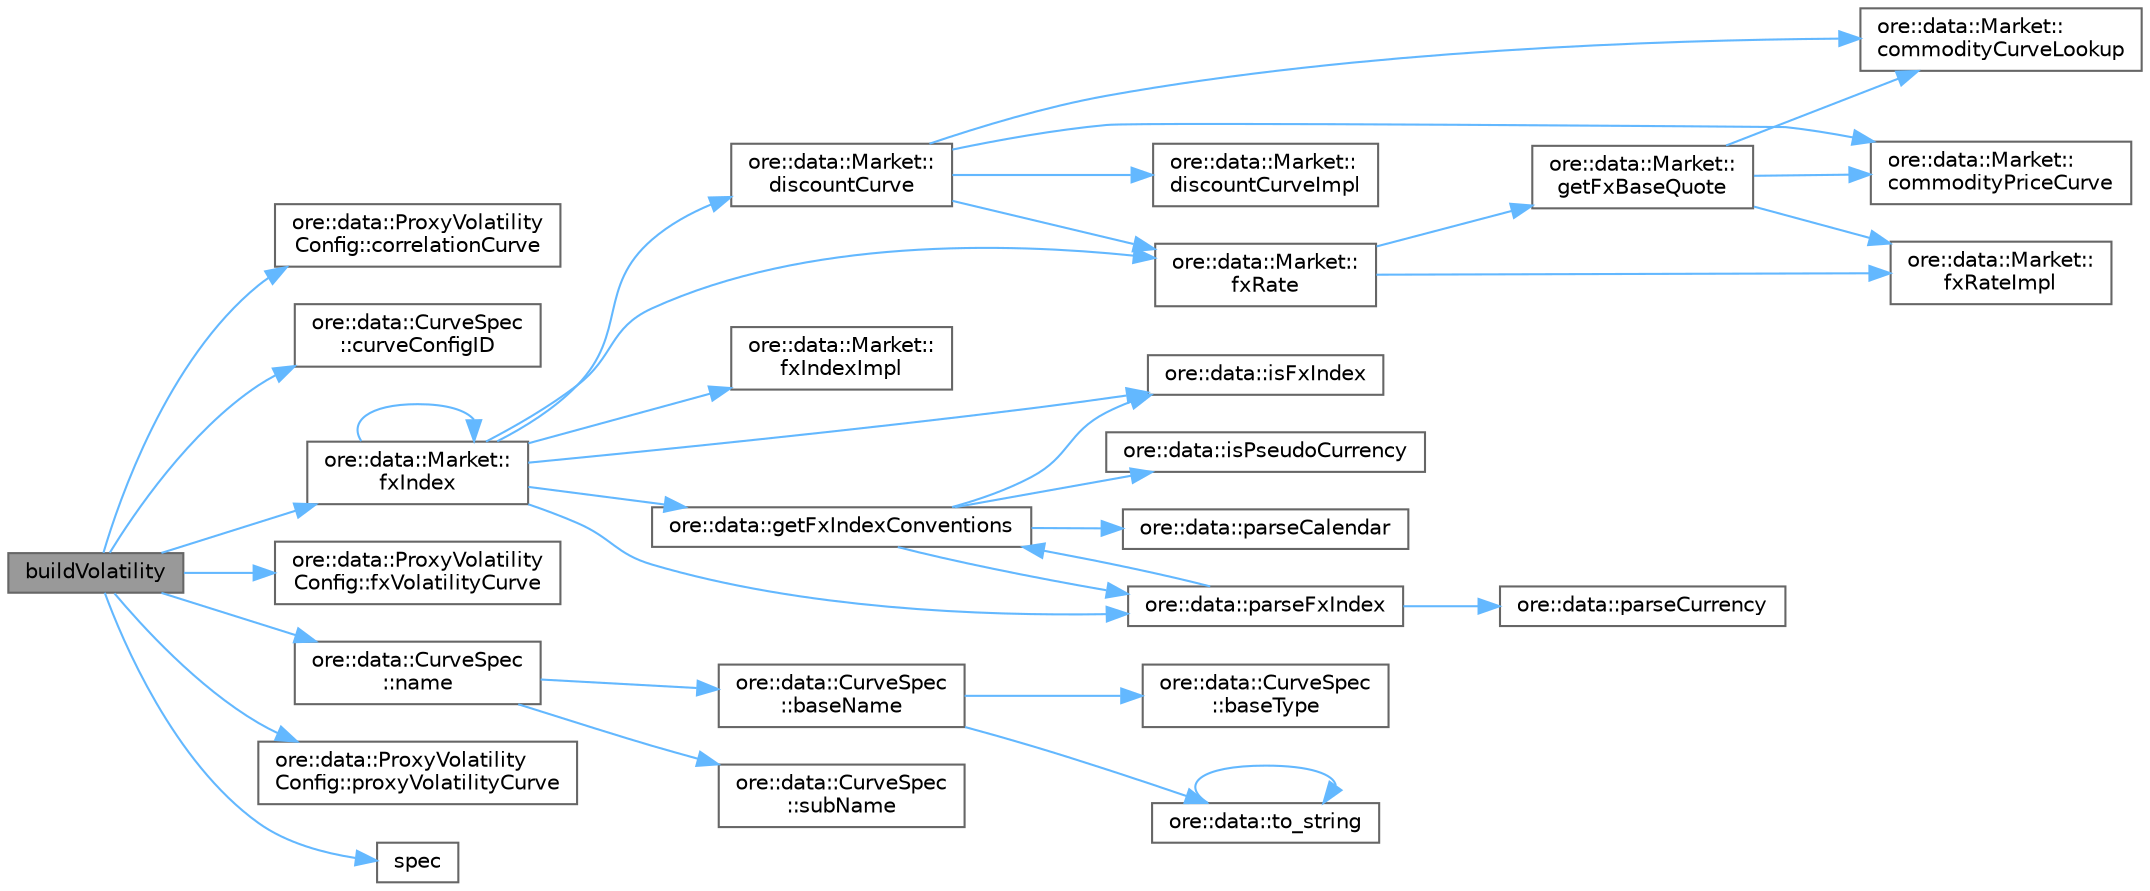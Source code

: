 digraph "buildVolatility"
{
 // INTERACTIVE_SVG=YES
 // LATEX_PDF_SIZE
  bgcolor="transparent";
  edge [fontname=Helvetica,fontsize=10,labelfontname=Helvetica,labelfontsize=10];
  node [fontname=Helvetica,fontsize=10,shape=box,height=0.2,width=0.4];
  rankdir="LR";
  Node1 [label="buildVolatility",height=0.2,width=0.4,color="gray40", fillcolor="grey60", style="filled", fontcolor="black",tooltip="Build a volatility surface as a proxy from another volatility surface."];
  Node1 -> Node2 [color="steelblue1",style="solid"];
  Node2 [label="ore::data::ProxyVolatility\lConfig::correlationCurve",height=0.2,width=0.4,color="grey40", fillcolor="white", style="filled",URL="$classore_1_1data_1_1_proxy_volatility_config.html#a202eea0c9db63c9182ad0fa06249a534",tooltip=" "];
  Node1 -> Node3 [color="steelblue1",style="solid"];
  Node3 [label="ore::data::CurveSpec\l::curveConfigID",height=0.2,width=0.4,color="grey40", fillcolor="white", style="filled",URL="$classore_1_1data_1_1_curve_spec.html#a15e57a287887def554123ab18355c33c",tooltip=" "];
  Node1 -> Node4 [color="steelblue1",style="solid"];
  Node4 [label="ore::data::Market::\lfxIndex",height=0.2,width=0.4,color="grey40", fillcolor="white", style="filled",URL="$classore_1_1data_1_1_market.html#a8d884a61027d5434d524779453a5b918",tooltip=" "];
  Node4 -> Node5 [color="steelblue1",style="solid"];
  Node5 [label="ore::data::Market::\ldiscountCurve",height=0.2,width=0.4,color="grey40", fillcolor="white", style="filled",URL="$classore_1_1data_1_1_market.html#aff00023d0e25ad7c0bf29e8cc97f9e00",tooltip=" "];
  Node5 -> Node6 [color="steelblue1",style="solid"];
  Node6 [label="ore::data::Market::\lcommodityCurveLookup",height=0.2,width=0.4,color="grey40", fillcolor="white", style="filled",URL="$classore_1_1data_1_1_market.html#a88d67016dee39ce8f4588deb0745460f",tooltip=" "];
  Node5 -> Node7 [color="steelblue1",style="solid"];
  Node7 [label="ore::data::Market::\lcommodityPriceCurve",height=0.2,width=0.4,color="grey40", fillcolor="white", style="filled",URL="$classore_1_1data_1_1_market.html#a47ddd567f84d73e5f1c8201823356b1c",tooltip=" "];
  Node5 -> Node8 [color="steelblue1",style="solid"];
  Node8 [label="ore::data::Market::\ldiscountCurveImpl",height=0.2,width=0.4,color="grey40", fillcolor="white", style="filled",URL="$classore_1_1data_1_1_market.html#a6ea1e978ddb0a43b487424e43d409021",tooltip=" "];
  Node5 -> Node9 [color="steelblue1",style="solid"];
  Node9 [label="ore::data::Market::\lfxRate",height=0.2,width=0.4,color="grey40", fillcolor="white", style="filled",URL="$classore_1_1data_1_1_market.html#a2c559acede2b82e98252067757600b56",tooltip=" "];
  Node9 -> Node10 [color="steelblue1",style="solid"];
  Node10 [label="ore::data::Market::\lfxRateImpl",height=0.2,width=0.4,color="grey40", fillcolor="white", style="filled",URL="$classore_1_1data_1_1_market.html#ad806378863fc47de6f5febb66f41715b",tooltip=" "];
  Node9 -> Node11 [color="steelblue1",style="solid"];
  Node11 [label="ore::data::Market::\lgetFxBaseQuote",height=0.2,width=0.4,color="grey40", fillcolor="white", style="filled",URL="$classore_1_1data_1_1_market.html#aee41b57076315adbef995006e81a8147",tooltip=" "];
  Node11 -> Node6 [color="steelblue1",style="solid"];
  Node11 -> Node7 [color="steelblue1",style="solid"];
  Node11 -> Node10 [color="steelblue1",style="solid"];
  Node4 -> Node4 [color="steelblue1",style="solid"];
  Node4 -> Node12 [color="steelblue1",style="solid"];
  Node12 [label="ore::data::Market::\lfxIndexImpl",height=0.2,width=0.4,color="grey40", fillcolor="white", style="filled",URL="$classore_1_1data_1_1_market.html#ad39b58fb3758f6506ed0c8d59beeeb15",tooltip=" "];
  Node4 -> Node9 [color="steelblue1",style="solid"];
  Node4 -> Node13 [color="steelblue1",style="solid"];
  Node13 [label="ore::data::getFxIndexConventions",height=0.2,width=0.4,color="grey40", fillcolor="white", style="filled",URL="$namespaceore_1_1data.html#a924eb5d1881d31c82ac8abbdc15a5027",tooltip=" "];
  Node13 -> Node14 [color="steelblue1",style="solid"];
  Node14 [label="ore::data::isFxIndex",height=0.2,width=0.4,color="grey40", fillcolor="white", style="filled",URL="$namespaceore_1_1data.html#a123e19b0fac4f5124a8c26bad300de0e",tooltip=" "];
  Node13 -> Node15 [color="steelblue1",style="solid"];
  Node15 [label="ore::data::isPseudoCurrency",height=0.2,width=0.4,color="grey40", fillcolor="white", style="filled",URL="$group__utilities.html#gac0cf10eef45b9d706e29e7eb2ddddc90",tooltip="check for pseudo currency = precious metal or crypto currency *‍/"];
  Node13 -> Node16 [color="steelblue1",style="solid"];
  Node16 [label="ore::data::parseCalendar",height=0.2,width=0.4,color="grey40", fillcolor="white", style="filled",URL="$group__utilities.html#ga0f72d6fcccae10a674bdcd5095200f14",tooltip="Convert text to QuantLib::Calendar."];
  Node13 -> Node17 [color="steelblue1",style="solid"];
  Node17 [label="ore::data::parseFxIndex",height=0.2,width=0.4,color="grey40", fillcolor="white", style="filled",URL="$group__utilities.html#ga4c161c978377952d86a509a855e564b6",tooltip="Convert std::string to QuantExt::FxIndex."];
  Node17 -> Node13 [color="steelblue1",style="solid"];
  Node17 -> Node18 [color="steelblue1",style="solid"];
  Node18 [label="ore::data::parseCurrency",height=0.2,width=0.4,color="grey40", fillcolor="white", style="filled",URL="$group__utilities.html#ga6e9e781a58e78200301c76161589fc7b",tooltip="Convert text to QuantLib::Currency."];
  Node4 -> Node14 [color="steelblue1",style="solid"];
  Node4 -> Node17 [color="steelblue1",style="solid"];
  Node1 -> Node19 [color="steelblue1",style="solid"];
  Node19 [label="ore::data::ProxyVolatility\lConfig::fxVolatilityCurve",height=0.2,width=0.4,color="grey40", fillcolor="white", style="filled",URL="$classore_1_1data_1_1_proxy_volatility_config.html#a2af3a0a0994bfd36ea63c3558f8234cf",tooltip=" "];
  Node1 -> Node20 [color="steelblue1",style="solid"];
  Node20 [label="ore::data::CurveSpec\l::name",height=0.2,width=0.4,color="grey40", fillcolor="white", style="filled",URL="$classore_1_1data_1_1_curve_spec.html#afa7a10b4b56522f03c698ac514b0f844",tooltip="returns the unique curve name"];
  Node20 -> Node21 [color="steelblue1",style="solid"];
  Node21 [label="ore::data::CurveSpec\l::baseName",height=0.2,width=0.4,color="grey40", fillcolor="white", style="filled",URL="$classore_1_1data_1_1_curve_spec.html#a3d24768215bf6280c80eca3930ea3f55",tooltip=" "];
  Node21 -> Node22 [color="steelblue1",style="solid"];
  Node22 [label="ore::data::CurveSpec\l::baseType",height=0.2,width=0.4,color="grey40", fillcolor="white", style="filled",URL="$classore_1_1data_1_1_curve_spec.html#a0106d2fb6472e64456c6ebd018aa6300",tooltip=" "];
  Node21 -> Node23 [color="steelblue1",style="solid"];
  Node23 [label="ore::data::to_string",height=0.2,width=0.4,color="grey40", fillcolor="white", style="filled",URL="$namespaceore_1_1data.html#a86651dfeb5c18ee891f7a4734d8cf455",tooltip=" "];
  Node23 -> Node23 [color="steelblue1",style="solid"];
  Node20 -> Node24 [color="steelblue1",style="solid"];
  Node24 [label="ore::data::CurveSpec\l::subName",height=0.2,width=0.4,color="grey40", fillcolor="white", style="filled",URL="$classore_1_1data_1_1_curve_spec.html#a471fbcf9df5ab7ac2153495b4c8ac723",tooltip=" "];
  Node1 -> Node25 [color="steelblue1",style="solid"];
  Node25 [label="ore::data::ProxyVolatility\lConfig::proxyVolatilityCurve",height=0.2,width=0.4,color="grey40", fillcolor="white", style="filled",URL="$classore_1_1data_1_1_proxy_volatility_config.html#a62d0f9f8dea5b372303fdc2de239a5c3",tooltip=" "];
  Node1 -> Node26 [color="steelblue1",style="solid"];
  Node26 [label="spec",height=0.2,width=0.4,color="grey40", fillcolor="white", style="filled",URL="$classore_1_1data_1_1_commodity_vol_curve.html#aa29667d9b43959f91d90f8a9df92eec2",tooltip=" "];
}
